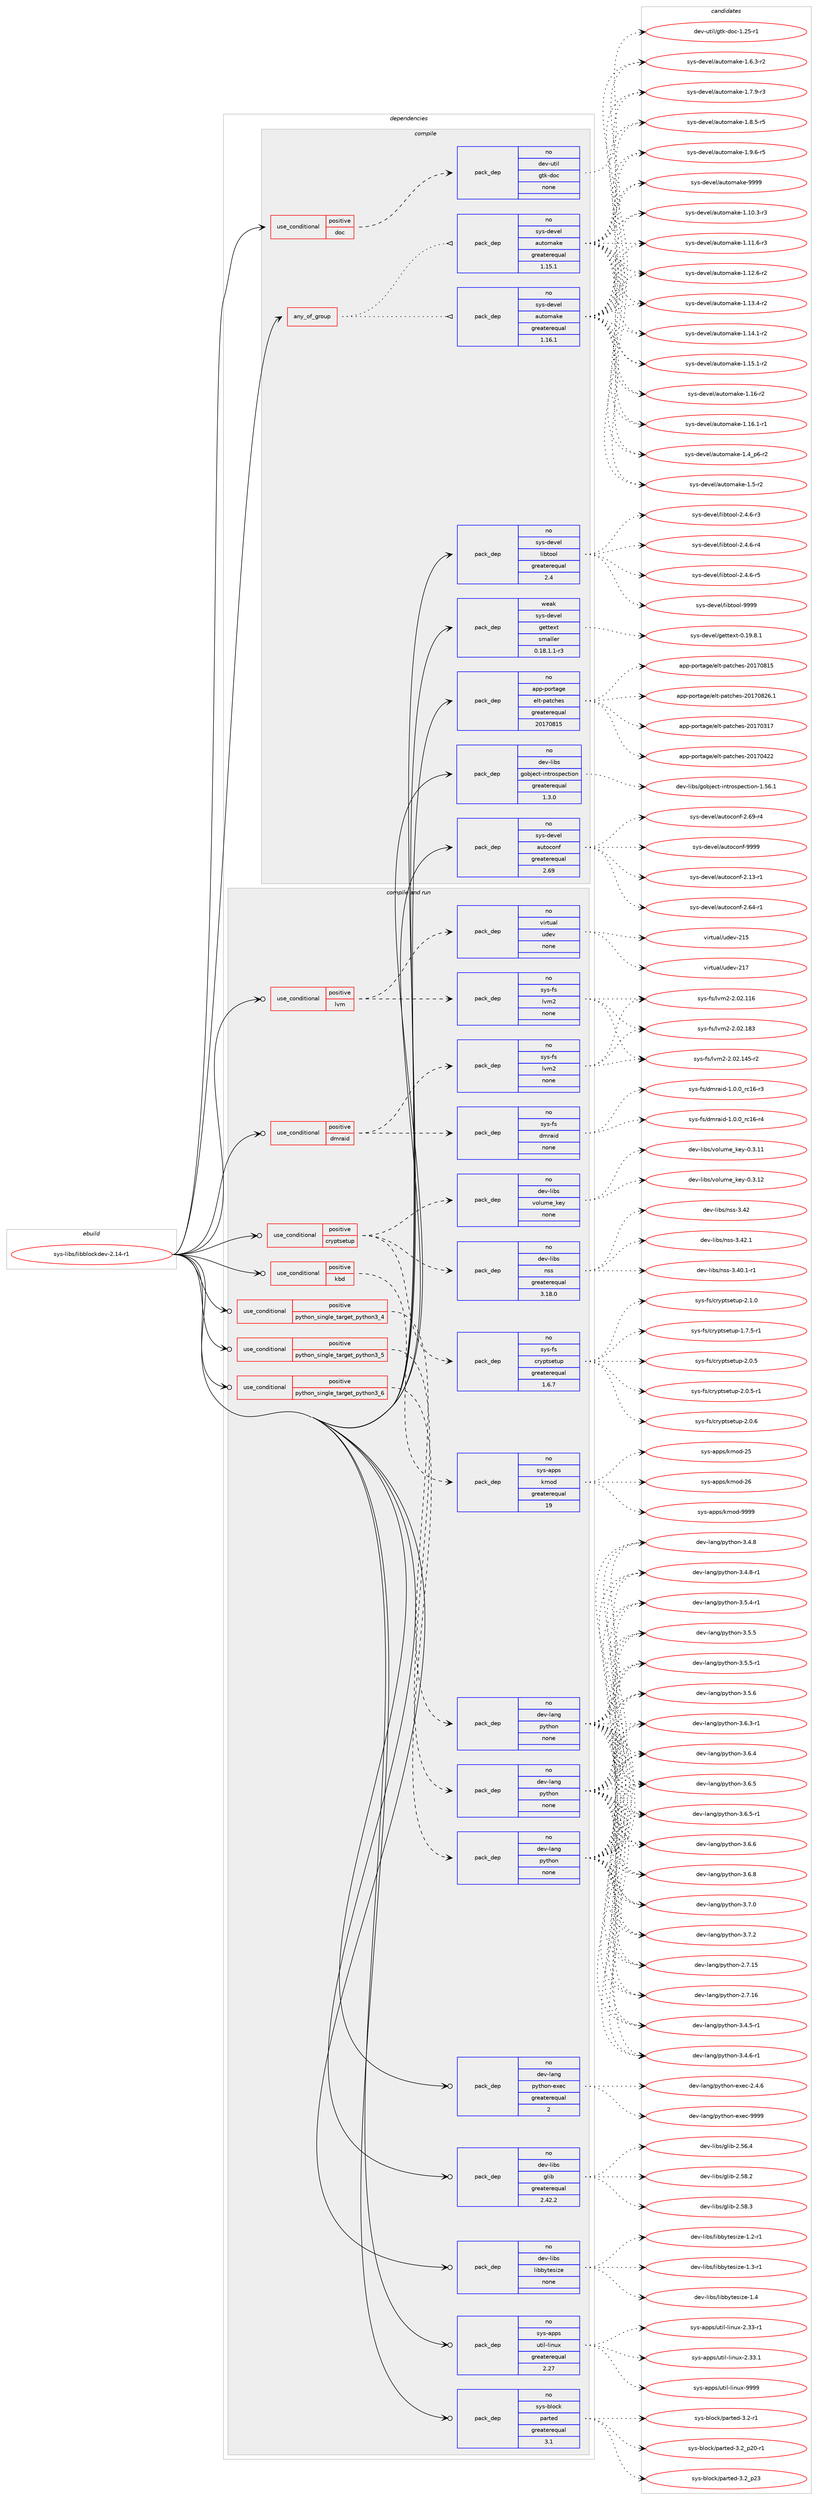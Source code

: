digraph prolog {

# *************
# Graph options
# *************

newrank=true;
concentrate=true;
compound=true;
graph [rankdir=LR,fontname=Helvetica,fontsize=10,ranksep=1.5];#, ranksep=2.5, nodesep=0.2];
edge  [arrowhead=vee];
node  [fontname=Helvetica,fontsize=10];

# **********
# The ebuild
# **********

subgraph cluster_leftcol {
color=gray;
rank=same;
label=<<i>ebuild</i>>;
id [label="sys-libs/libblockdev-2.14-r1", color=red, width=4, href="../sys-libs/libblockdev-2.14-r1.svg"];
}

# ****************
# The dependencies
# ****************

subgraph cluster_midcol {
color=gray;
label=<<i>dependencies</i>>;
subgraph cluster_compile {
fillcolor="#eeeeee";
style=filled;
label=<<i>compile</i>>;
subgraph any27678 {
dependency1737786 [label=<<TABLE BORDER="0" CELLBORDER="1" CELLSPACING="0" CELLPADDING="4"><TR><TD CELLPADDING="10">any_of_group</TD></TR></TABLE>>, shape=none, color=red];subgraph pack1247357 {
dependency1737787 [label=<<TABLE BORDER="0" CELLBORDER="1" CELLSPACING="0" CELLPADDING="4" WIDTH="220"><TR><TD ROWSPAN="6" CELLPADDING="30">pack_dep</TD></TR><TR><TD WIDTH="110">no</TD></TR><TR><TD>sys-devel</TD></TR><TR><TD>automake</TD></TR><TR><TD>greaterequal</TD></TR><TR><TD>1.16.1</TD></TR></TABLE>>, shape=none, color=blue];
}
dependency1737786:e -> dependency1737787:w [weight=20,style="dotted",arrowhead="oinv"];
subgraph pack1247358 {
dependency1737788 [label=<<TABLE BORDER="0" CELLBORDER="1" CELLSPACING="0" CELLPADDING="4" WIDTH="220"><TR><TD ROWSPAN="6" CELLPADDING="30">pack_dep</TD></TR><TR><TD WIDTH="110">no</TD></TR><TR><TD>sys-devel</TD></TR><TR><TD>automake</TD></TR><TR><TD>greaterequal</TD></TR><TR><TD>1.15.1</TD></TR></TABLE>>, shape=none, color=blue];
}
dependency1737786:e -> dependency1737788:w [weight=20,style="dotted",arrowhead="oinv"];
}
id:e -> dependency1737786:w [weight=20,style="solid",arrowhead="vee"];
subgraph cond461816 {
dependency1737789 [label=<<TABLE BORDER="0" CELLBORDER="1" CELLSPACING="0" CELLPADDING="4"><TR><TD ROWSPAN="3" CELLPADDING="10">use_conditional</TD></TR><TR><TD>positive</TD></TR><TR><TD>doc</TD></TR></TABLE>>, shape=none, color=red];
subgraph pack1247359 {
dependency1737790 [label=<<TABLE BORDER="0" CELLBORDER="1" CELLSPACING="0" CELLPADDING="4" WIDTH="220"><TR><TD ROWSPAN="6" CELLPADDING="30">pack_dep</TD></TR><TR><TD WIDTH="110">no</TD></TR><TR><TD>dev-util</TD></TR><TR><TD>gtk-doc</TD></TR><TR><TD>none</TD></TR><TR><TD></TD></TR></TABLE>>, shape=none, color=blue];
}
dependency1737789:e -> dependency1737790:w [weight=20,style="dashed",arrowhead="vee"];
}
id:e -> dependency1737789:w [weight=20,style="solid",arrowhead="vee"];
subgraph pack1247360 {
dependency1737791 [label=<<TABLE BORDER="0" CELLBORDER="1" CELLSPACING="0" CELLPADDING="4" WIDTH="220"><TR><TD ROWSPAN="6" CELLPADDING="30">pack_dep</TD></TR><TR><TD WIDTH="110">no</TD></TR><TR><TD>app-portage</TD></TR><TR><TD>elt-patches</TD></TR><TR><TD>greaterequal</TD></TR><TR><TD>20170815</TD></TR></TABLE>>, shape=none, color=blue];
}
id:e -> dependency1737791:w [weight=20,style="solid",arrowhead="vee"];
subgraph pack1247361 {
dependency1737792 [label=<<TABLE BORDER="0" CELLBORDER="1" CELLSPACING="0" CELLPADDING="4" WIDTH="220"><TR><TD ROWSPAN="6" CELLPADDING="30">pack_dep</TD></TR><TR><TD WIDTH="110">no</TD></TR><TR><TD>dev-libs</TD></TR><TR><TD>gobject-introspection</TD></TR><TR><TD>greaterequal</TD></TR><TR><TD>1.3.0</TD></TR></TABLE>>, shape=none, color=blue];
}
id:e -> dependency1737792:w [weight=20,style="solid",arrowhead="vee"];
subgraph pack1247362 {
dependency1737793 [label=<<TABLE BORDER="0" CELLBORDER="1" CELLSPACING="0" CELLPADDING="4" WIDTH="220"><TR><TD ROWSPAN="6" CELLPADDING="30">pack_dep</TD></TR><TR><TD WIDTH="110">no</TD></TR><TR><TD>sys-devel</TD></TR><TR><TD>autoconf</TD></TR><TR><TD>greaterequal</TD></TR><TR><TD>2.69</TD></TR></TABLE>>, shape=none, color=blue];
}
id:e -> dependency1737793:w [weight=20,style="solid",arrowhead="vee"];
subgraph pack1247363 {
dependency1737794 [label=<<TABLE BORDER="0" CELLBORDER="1" CELLSPACING="0" CELLPADDING="4" WIDTH="220"><TR><TD ROWSPAN="6" CELLPADDING="30">pack_dep</TD></TR><TR><TD WIDTH="110">no</TD></TR><TR><TD>sys-devel</TD></TR><TR><TD>libtool</TD></TR><TR><TD>greaterequal</TD></TR><TR><TD>2.4</TD></TR></TABLE>>, shape=none, color=blue];
}
id:e -> dependency1737794:w [weight=20,style="solid",arrowhead="vee"];
subgraph pack1247364 {
dependency1737795 [label=<<TABLE BORDER="0" CELLBORDER="1" CELLSPACING="0" CELLPADDING="4" WIDTH="220"><TR><TD ROWSPAN="6" CELLPADDING="30">pack_dep</TD></TR><TR><TD WIDTH="110">weak</TD></TR><TR><TD>sys-devel</TD></TR><TR><TD>gettext</TD></TR><TR><TD>smaller</TD></TR><TR><TD>0.18.1.1-r3</TD></TR></TABLE>>, shape=none, color=blue];
}
id:e -> dependency1737795:w [weight=20,style="solid",arrowhead="vee"];
}
subgraph cluster_compileandrun {
fillcolor="#eeeeee";
style=filled;
label=<<i>compile and run</i>>;
subgraph cond461817 {
dependency1737796 [label=<<TABLE BORDER="0" CELLBORDER="1" CELLSPACING="0" CELLPADDING="4"><TR><TD ROWSPAN="3" CELLPADDING="10">use_conditional</TD></TR><TR><TD>positive</TD></TR><TR><TD>cryptsetup</TD></TR></TABLE>>, shape=none, color=red];
subgraph pack1247365 {
dependency1737797 [label=<<TABLE BORDER="0" CELLBORDER="1" CELLSPACING="0" CELLPADDING="4" WIDTH="220"><TR><TD ROWSPAN="6" CELLPADDING="30">pack_dep</TD></TR><TR><TD WIDTH="110">no</TD></TR><TR><TD>dev-libs</TD></TR><TR><TD>nss</TD></TR><TR><TD>greaterequal</TD></TR><TR><TD>3.18.0</TD></TR></TABLE>>, shape=none, color=blue];
}
dependency1737796:e -> dependency1737797:w [weight=20,style="dashed",arrowhead="vee"];
subgraph pack1247366 {
dependency1737798 [label=<<TABLE BORDER="0" CELLBORDER="1" CELLSPACING="0" CELLPADDING="4" WIDTH="220"><TR><TD ROWSPAN="6" CELLPADDING="30">pack_dep</TD></TR><TR><TD WIDTH="110">no</TD></TR><TR><TD>dev-libs</TD></TR><TR><TD>volume_key</TD></TR><TR><TD>none</TD></TR><TR><TD></TD></TR></TABLE>>, shape=none, color=blue];
}
dependency1737796:e -> dependency1737798:w [weight=20,style="dashed",arrowhead="vee"];
subgraph pack1247367 {
dependency1737799 [label=<<TABLE BORDER="0" CELLBORDER="1" CELLSPACING="0" CELLPADDING="4" WIDTH="220"><TR><TD ROWSPAN="6" CELLPADDING="30">pack_dep</TD></TR><TR><TD WIDTH="110">no</TD></TR><TR><TD>sys-fs</TD></TR><TR><TD>cryptsetup</TD></TR><TR><TD>greaterequal</TD></TR><TR><TD>1.6.7</TD></TR></TABLE>>, shape=none, color=blue];
}
dependency1737796:e -> dependency1737799:w [weight=20,style="dashed",arrowhead="vee"];
}
id:e -> dependency1737796:w [weight=20,style="solid",arrowhead="odotvee"];
subgraph cond461818 {
dependency1737800 [label=<<TABLE BORDER="0" CELLBORDER="1" CELLSPACING="0" CELLPADDING="4"><TR><TD ROWSPAN="3" CELLPADDING="10">use_conditional</TD></TR><TR><TD>positive</TD></TR><TR><TD>dmraid</TD></TR></TABLE>>, shape=none, color=red];
subgraph pack1247368 {
dependency1737801 [label=<<TABLE BORDER="0" CELLBORDER="1" CELLSPACING="0" CELLPADDING="4" WIDTH="220"><TR><TD ROWSPAN="6" CELLPADDING="30">pack_dep</TD></TR><TR><TD WIDTH="110">no</TD></TR><TR><TD>sys-fs</TD></TR><TR><TD>dmraid</TD></TR><TR><TD>none</TD></TR><TR><TD></TD></TR></TABLE>>, shape=none, color=blue];
}
dependency1737800:e -> dependency1737801:w [weight=20,style="dashed",arrowhead="vee"];
subgraph pack1247369 {
dependency1737802 [label=<<TABLE BORDER="0" CELLBORDER="1" CELLSPACING="0" CELLPADDING="4" WIDTH="220"><TR><TD ROWSPAN="6" CELLPADDING="30">pack_dep</TD></TR><TR><TD WIDTH="110">no</TD></TR><TR><TD>sys-fs</TD></TR><TR><TD>lvm2</TD></TR><TR><TD>none</TD></TR><TR><TD></TD></TR></TABLE>>, shape=none, color=blue];
}
dependency1737800:e -> dependency1737802:w [weight=20,style="dashed",arrowhead="vee"];
}
id:e -> dependency1737800:w [weight=20,style="solid",arrowhead="odotvee"];
subgraph cond461819 {
dependency1737803 [label=<<TABLE BORDER="0" CELLBORDER="1" CELLSPACING="0" CELLPADDING="4"><TR><TD ROWSPAN="3" CELLPADDING="10">use_conditional</TD></TR><TR><TD>positive</TD></TR><TR><TD>kbd</TD></TR></TABLE>>, shape=none, color=red];
subgraph pack1247370 {
dependency1737804 [label=<<TABLE BORDER="0" CELLBORDER="1" CELLSPACING="0" CELLPADDING="4" WIDTH="220"><TR><TD ROWSPAN="6" CELLPADDING="30">pack_dep</TD></TR><TR><TD WIDTH="110">no</TD></TR><TR><TD>sys-apps</TD></TR><TR><TD>kmod</TD></TR><TR><TD>greaterequal</TD></TR><TR><TD>19</TD></TR></TABLE>>, shape=none, color=blue];
}
dependency1737803:e -> dependency1737804:w [weight=20,style="dashed",arrowhead="vee"];
}
id:e -> dependency1737803:w [weight=20,style="solid",arrowhead="odotvee"];
subgraph cond461820 {
dependency1737805 [label=<<TABLE BORDER="0" CELLBORDER="1" CELLSPACING="0" CELLPADDING="4"><TR><TD ROWSPAN="3" CELLPADDING="10">use_conditional</TD></TR><TR><TD>positive</TD></TR><TR><TD>lvm</TD></TR></TABLE>>, shape=none, color=red];
subgraph pack1247371 {
dependency1737806 [label=<<TABLE BORDER="0" CELLBORDER="1" CELLSPACING="0" CELLPADDING="4" WIDTH="220"><TR><TD ROWSPAN="6" CELLPADDING="30">pack_dep</TD></TR><TR><TD WIDTH="110">no</TD></TR><TR><TD>sys-fs</TD></TR><TR><TD>lvm2</TD></TR><TR><TD>none</TD></TR><TR><TD></TD></TR></TABLE>>, shape=none, color=blue];
}
dependency1737805:e -> dependency1737806:w [weight=20,style="dashed",arrowhead="vee"];
subgraph pack1247372 {
dependency1737807 [label=<<TABLE BORDER="0" CELLBORDER="1" CELLSPACING="0" CELLPADDING="4" WIDTH="220"><TR><TD ROWSPAN="6" CELLPADDING="30">pack_dep</TD></TR><TR><TD WIDTH="110">no</TD></TR><TR><TD>virtual</TD></TR><TR><TD>udev</TD></TR><TR><TD>none</TD></TR><TR><TD></TD></TR></TABLE>>, shape=none, color=blue];
}
dependency1737805:e -> dependency1737807:w [weight=20,style="dashed",arrowhead="vee"];
}
id:e -> dependency1737805:w [weight=20,style="solid",arrowhead="odotvee"];
subgraph cond461821 {
dependency1737808 [label=<<TABLE BORDER="0" CELLBORDER="1" CELLSPACING="0" CELLPADDING="4"><TR><TD ROWSPAN="3" CELLPADDING="10">use_conditional</TD></TR><TR><TD>positive</TD></TR><TR><TD>python_single_target_python3_4</TD></TR></TABLE>>, shape=none, color=red];
subgraph pack1247373 {
dependency1737809 [label=<<TABLE BORDER="0" CELLBORDER="1" CELLSPACING="0" CELLPADDING="4" WIDTH="220"><TR><TD ROWSPAN="6" CELLPADDING="30">pack_dep</TD></TR><TR><TD WIDTH="110">no</TD></TR><TR><TD>dev-lang</TD></TR><TR><TD>python</TD></TR><TR><TD>none</TD></TR><TR><TD></TD></TR></TABLE>>, shape=none, color=blue];
}
dependency1737808:e -> dependency1737809:w [weight=20,style="dashed",arrowhead="vee"];
}
id:e -> dependency1737808:w [weight=20,style="solid",arrowhead="odotvee"];
subgraph cond461822 {
dependency1737810 [label=<<TABLE BORDER="0" CELLBORDER="1" CELLSPACING="0" CELLPADDING="4"><TR><TD ROWSPAN="3" CELLPADDING="10">use_conditional</TD></TR><TR><TD>positive</TD></TR><TR><TD>python_single_target_python3_5</TD></TR></TABLE>>, shape=none, color=red];
subgraph pack1247374 {
dependency1737811 [label=<<TABLE BORDER="0" CELLBORDER="1" CELLSPACING="0" CELLPADDING="4" WIDTH="220"><TR><TD ROWSPAN="6" CELLPADDING="30">pack_dep</TD></TR><TR><TD WIDTH="110">no</TD></TR><TR><TD>dev-lang</TD></TR><TR><TD>python</TD></TR><TR><TD>none</TD></TR><TR><TD></TD></TR></TABLE>>, shape=none, color=blue];
}
dependency1737810:e -> dependency1737811:w [weight=20,style="dashed",arrowhead="vee"];
}
id:e -> dependency1737810:w [weight=20,style="solid",arrowhead="odotvee"];
subgraph cond461823 {
dependency1737812 [label=<<TABLE BORDER="0" CELLBORDER="1" CELLSPACING="0" CELLPADDING="4"><TR><TD ROWSPAN="3" CELLPADDING="10">use_conditional</TD></TR><TR><TD>positive</TD></TR><TR><TD>python_single_target_python3_6</TD></TR></TABLE>>, shape=none, color=red];
subgraph pack1247375 {
dependency1737813 [label=<<TABLE BORDER="0" CELLBORDER="1" CELLSPACING="0" CELLPADDING="4" WIDTH="220"><TR><TD ROWSPAN="6" CELLPADDING="30">pack_dep</TD></TR><TR><TD WIDTH="110">no</TD></TR><TR><TD>dev-lang</TD></TR><TR><TD>python</TD></TR><TR><TD>none</TD></TR><TR><TD></TD></TR></TABLE>>, shape=none, color=blue];
}
dependency1737812:e -> dependency1737813:w [weight=20,style="dashed",arrowhead="vee"];
}
id:e -> dependency1737812:w [weight=20,style="solid",arrowhead="odotvee"];
subgraph pack1247376 {
dependency1737814 [label=<<TABLE BORDER="0" CELLBORDER="1" CELLSPACING="0" CELLPADDING="4" WIDTH="220"><TR><TD ROWSPAN="6" CELLPADDING="30">pack_dep</TD></TR><TR><TD WIDTH="110">no</TD></TR><TR><TD>dev-lang</TD></TR><TR><TD>python-exec</TD></TR><TR><TD>greaterequal</TD></TR><TR><TD>2</TD></TR></TABLE>>, shape=none, color=blue];
}
id:e -> dependency1737814:w [weight=20,style="solid",arrowhead="odotvee"];
subgraph pack1247377 {
dependency1737815 [label=<<TABLE BORDER="0" CELLBORDER="1" CELLSPACING="0" CELLPADDING="4" WIDTH="220"><TR><TD ROWSPAN="6" CELLPADDING="30">pack_dep</TD></TR><TR><TD WIDTH="110">no</TD></TR><TR><TD>dev-libs</TD></TR><TR><TD>glib</TD></TR><TR><TD>greaterequal</TD></TR><TR><TD>2.42.2</TD></TR></TABLE>>, shape=none, color=blue];
}
id:e -> dependency1737815:w [weight=20,style="solid",arrowhead="odotvee"];
subgraph pack1247378 {
dependency1737816 [label=<<TABLE BORDER="0" CELLBORDER="1" CELLSPACING="0" CELLPADDING="4" WIDTH="220"><TR><TD ROWSPAN="6" CELLPADDING="30">pack_dep</TD></TR><TR><TD WIDTH="110">no</TD></TR><TR><TD>dev-libs</TD></TR><TR><TD>libbytesize</TD></TR><TR><TD>none</TD></TR><TR><TD></TD></TR></TABLE>>, shape=none, color=blue];
}
id:e -> dependency1737816:w [weight=20,style="solid",arrowhead="odotvee"];
subgraph pack1247379 {
dependency1737817 [label=<<TABLE BORDER="0" CELLBORDER="1" CELLSPACING="0" CELLPADDING="4" WIDTH="220"><TR><TD ROWSPAN="6" CELLPADDING="30">pack_dep</TD></TR><TR><TD WIDTH="110">no</TD></TR><TR><TD>sys-apps</TD></TR><TR><TD>util-linux</TD></TR><TR><TD>greaterequal</TD></TR><TR><TD>2.27</TD></TR></TABLE>>, shape=none, color=blue];
}
id:e -> dependency1737817:w [weight=20,style="solid",arrowhead="odotvee"];
subgraph pack1247380 {
dependency1737818 [label=<<TABLE BORDER="0" CELLBORDER="1" CELLSPACING="0" CELLPADDING="4" WIDTH="220"><TR><TD ROWSPAN="6" CELLPADDING="30">pack_dep</TD></TR><TR><TD WIDTH="110">no</TD></TR><TR><TD>sys-block</TD></TR><TR><TD>parted</TD></TR><TR><TD>greaterequal</TD></TR><TR><TD>3.1</TD></TR></TABLE>>, shape=none, color=blue];
}
id:e -> dependency1737818:w [weight=20,style="solid",arrowhead="odotvee"];
}
subgraph cluster_run {
fillcolor="#eeeeee";
style=filled;
label=<<i>run</i>>;
}
}

# **************
# The candidates
# **************

subgraph cluster_choices {
rank=same;
color=gray;
label=<<i>candidates</i>>;

subgraph choice1247357 {
color=black;
nodesep=1;
choice11512111545100101118101108479711711611110997107101454946494846514511451 [label="sys-devel/automake-1.10.3-r3", color=red, width=4,href="../sys-devel/automake-1.10.3-r3.svg"];
choice11512111545100101118101108479711711611110997107101454946494946544511451 [label="sys-devel/automake-1.11.6-r3", color=red, width=4,href="../sys-devel/automake-1.11.6-r3.svg"];
choice11512111545100101118101108479711711611110997107101454946495046544511450 [label="sys-devel/automake-1.12.6-r2", color=red, width=4,href="../sys-devel/automake-1.12.6-r2.svg"];
choice11512111545100101118101108479711711611110997107101454946495146524511450 [label="sys-devel/automake-1.13.4-r2", color=red, width=4,href="../sys-devel/automake-1.13.4-r2.svg"];
choice11512111545100101118101108479711711611110997107101454946495246494511450 [label="sys-devel/automake-1.14.1-r2", color=red, width=4,href="../sys-devel/automake-1.14.1-r2.svg"];
choice11512111545100101118101108479711711611110997107101454946495346494511450 [label="sys-devel/automake-1.15.1-r2", color=red, width=4,href="../sys-devel/automake-1.15.1-r2.svg"];
choice1151211154510010111810110847971171161111099710710145494649544511450 [label="sys-devel/automake-1.16-r2", color=red, width=4,href="../sys-devel/automake-1.16-r2.svg"];
choice11512111545100101118101108479711711611110997107101454946495446494511449 [label="sys-devel/automake-1.16.1-r1", color=red, width=4,href="../sys-devel/automake-1.16.1-r1.svg"];
choice115121115451001011181011084797117116111109971071014549465295112544511450 [label="sys-devel/automake-1.4_p6-r2", color=red, width=4,href="../sys-devel/automake-1.4_p6-r2.svg"];
choice11512111545100101118101108479711711611110997107101454946534511450 [label="sys-devel/automake-1.5-r2", color=red, width=4,href="../sys-devel/automake-1.5-r2.svg"];
choice115121115451001011181011084797117116111109971071014549465446514511450 [label="sys-devel/automake-1.6.3-r2", color=red, width=4,href="../sys-devel/automake-1.6.3-r2.svg"];
choice115121115451001011181011084797117116111109971071014549465546574511451 [label="sys-devel/automake-1.7.9-r3", color=red, width=4,href="../sys-devel/automake-1.7.9-r3.svg"];
choice115121115451001011181011084797117116111109971071014549465646534511453 [label="sys-devel/automake-1.8.5-r5", color=red, width=4,href="../sys-devel/automake-1.8.5-r5.svg"];
choice115121115451001011181011084797117116111109971071014549465746544511453 [label="sys-devel/automake-1.9.6-r5", color=red, width=4,href="../sys-devel/automake-1.9.6-r5.svg"];
choice115121115451001011181011084797117116111109971071014557575757 [label="sys-devel/automake-9999", color=red, width=4,href="../sys-devel/automake-9999.svg"];
dependency1737787:e -> choice11512111545100101118101108479711711611110997107101454946494846514511451:w [style=dotted,weight="100"];
dependency1737787:e -> choice11512111545100101118101108479711711611110997107101454946494946544511451:w [style=dotted,weight="100"];
dependency1737787:e -> choice11512111545100101118101108479711711611110997107101454946495046544511450:w [style=dotted,weight="100"];
dependency1737787:e -> choice11512111545100101118101108479711711611110997107101454946495146524511450:w [style=dotted,weight="100"];
dependency1737787:e -> choice11512111545100101118101108479711711611110997107101454946495246494511450:w [style=dotted,weight="100"];
dependency1737787:e -> choice11512111545100101118101108479711711611110997107101454946495346494511450:w [style=dotted,weight="100"];
dependency1737787:e -> choice1151211154510010111810110847971171161111099710710145494649544511450:w [style=dotted,weight="100"];
dependency1737787:e -> choice11512111545100101118101108479711711611110997107101454946495446494511449:w [style=dotted,weight="100"];
dependency1737787:e -> choice115121115451001011181011084797117116111109971071014549465295112544511450:w [style=dotted,weight="100"];
dependency1737787:e -> choice11512111545100101118101108479711711611110997107101454946534511450:w [style=dotted,weight="100"];
dependency1737787:e -> choice115121115451001011181011084797117116111109971071014549465446514511450:w [style=dotted,weight="100"];
dependency1737787:e -> choice115121115451001011181011084797117116111109971071014549465546574511451:w [style=dotted,weight="100"];
dependency1737787:e -> choice115121115451001011181011084797117116111109971071014549465646534511453:w [style=dotted,weight="100"];
dependency1737787:e -> choice115121115451001011181011084797117116111109971071014549465746544511453:w [style=dotted,weight="100"];
dependency1737787:e -> choice115121115451001011181011084797117116111109971071014557575757:w [style=dotted,weight="100"];
}
subgraph choice1247358 {
color=black;
nodesep=1;
choice11512111545100101118101108479711711611110997107101454946494846514511451 [label="sys-devel/automake-1.10.3-r3", color=red, width=4,href="../sys-devel/automake-1.10.3-r3.svg"];
choice11512111545100101118101108479711711611110997107101454946494946544511451 [label="sys-devel/automake-1.11.6-r3", color=red, width=4,href="../sys-devel/automake-1.11.6-r3.svg"];
choice11512111545100101118101108479711711611110997107101454946495046544511450 [label="sys-devel/automake-1.12.6-r2", color=red, width=4,href="../sys-devel/automake-1.12.6-r2.svg"];
choice11512111545100101118101108479711711611110997107101454946495146524511450 [label="sys-devel/automake-1.13.4-r2", color=red, width=4,href="../sys-devel/automake-1.13.4-r2.svg"];
choice11512111545100101118101108479711711611110997107101454946495246494511450 [label="sys-devel/automake-1.14.1-r2", color=red, width=4,href="../sys-devel/automake-1.14.1-r2.svg"];
choice11512111545100101118101108479711711611110997107101454946495346494511450 [label="sys-devel/automake-1.15.1-r2", color=red, width=4,href="../sys-devel/automake-1.15.1-r2.svg"];
choice1151211154510010111810110847971171161111099710710145494649544511450 [label="sys-devel/automake-1.16-r2", color=red, width=4,href="../sys-devel/automake-1.16-r2.svg"];
choice11512111545100101118101108479711711611110997107101454946495446494511449 [label="sys-devel/automake-1.16.1-r1", color=red, width=4,href="../sys-devel/automake-1.16.1-r1.svg"];
choice115121115451001011181011084797117116111109971071014549465295112544511450 [label="sys-devel/automake-1.4_p6-r2", color=red, width=4,href="../sys-devel/automake-1.4_p6-r2.svg"];
choice11512111545100101118101108479711711611110997107101454946534511450 [label="sys-devel/automake-1.5-r2", color=red, width=4,href="../sys-devel/automake-1.5-r2.svg"];
choice115121115451001011181011084797117116111109971071014549465446514511450 [label="sys-devel/automake-1.6.3-r2", color=red, width=4,href="../sys-devel/automake-1.6.3-r2.svg"];
choice115121115451001011181011084797117116111109971071014549465546574511451 [label="sys-devel/automake-1.7.9-r3", color=red, width=4,href="../sys-devel/automake-1.7.9-r3.svg"];
choice115121115451001011181011084797117116111109971071014549465646534511453 [label="sys-devel/automake-1.8.5-r5", color=red, width=4,href="../sys-devel/automake-1.8.5-r5.svg"];
choice115121115451001011181011084797117116111109971071014549465746544511453 [label="sys-devel/automake-1.9.6-r5", color=red, width=4,href="../sys-devel/automake-1.9.6-r5.svg"];
choice115121115451001011181011084797117116111109971071014557575757 [label="sys-devel/automake-9999", color=red, width=4,href="../sys-devel/automake-9999.svg"];
dependency1737788:e -> choice11512111545100101118101108479711711611110997107101454946494846514511451:w [style=dotted,weight="100"];
dependency1737788:e -> choice11512111545100101118101108479711711611110997107101454946494946544511451:w [style=dotted,weight="100"];
dependency1737788:e -> choice11512111545100101118101108479711711611110997107101454946495046544511450:w [style=dotted,weight="100"];
dependency1737788:e -> choice11512111545100101118101108479711711611110997107101454946495146524511450:w [style=dotted,weight="100"];
dependency1737788:e -> choice11512111545100101118101108479711711611110997107101454946495246494511450:w [style=dotted,weight="100"];
dependency1737788:e -> choice11512111545100101118101108479711711611110997107101454946495346494511450:w [style=dotted,weight="100"];
dependency1737788:e -> choice1151211154510010111810110847971171161111099710710145494649544511450:w [style=dotted,weight="100"];
dependency1737788:e -> choice11512111545100101118101108479711711611110997107101454946495446494511449:w [style=dotted,weight="100"];
dependency1737788:e -> choice115121115451001011181011084797117116111109971071014549465295112544511450:w [style=dotted,weight="100"];
dependency1737788:e -> choice11512111545100101118101108479711711611110997107101454946534511450:w [style=dotted,weight="100"];
dependency1737788:e -> choice115121115451001011181011084797117116111109971071014549465446514511450:w [style=dotted,weight="100"];
dependency1737788:e -> choice115121115451001011181011084797117116111109971071014549465546574511451:w [style=dotted,weight="100"];
dependency1737788:e -> choice115121115451001011181011084797117116111109971071014549465646534511453:w [style=dotted,weight="100"];
dependency1737788:e -> choice115121115451001011181011084797117116111109971071014549465746544511453:w [style=dotted,weight="100"];
dependency1737788:e -> choice115121115451001011181011084797117116111109971071014557575757:w [style=dotted,weight="100"];
}
subgraph choice1247359 {
color=black;
nodesep=1;
choice1001011184511711610510847103116107451001119945494650534511449 [label="dev-util/gtk-doc-1.25-r1", color=red, width=4,href="../dev-util/gtk-doc-1.25-r1.svg"];
dependency1737790:e -> choice1001011184511711610510847103116107451001119945494650534511449:w [style=dotted,weight="100"];
}
subgraph choice1247360 {
color=black;
nodesep=1;
choice97112112451121111141169710310147101108116451129711699104101115455048495548514955 [label="app-portage/elt-patches-20170317", color=red, width=4,href="../app-portage/elt-patches-20170317.svg"];
choice97112112451121111141169710310147101108116451129711699104101115455048495548525050 [label="app-portage/elt-patches-20170422", color=red, width=4,href="../app-portage/elt-patches-20170422.svg"];
choice97112112451121111141169710310147101108116451129711699104101115455048495548564953 [label="app-portage/elt-patches-20170815", color=red, width=4,href="../app-portage/elt-patches-20170815.svg"];
choice971121124511211111411697103101471011081164511297116991041011154550484955485650544649 [label="app-portage/elt-patches-20170826.1", color=red, width=4,href="../app-portage/elt-patches-20170826.1.svg"];
dependency1737791:e -> choice97112112451121111141169710310147101108116451129711699104101115455048495548514955:w [style=dotted,weight="100"];
dependency1737791:e -> choice97112112451121111141169710310147101108116451129711699104101115455048495548525050:w [style=dotted,weight="100"];
dependency1737791:e -> choice97112112451121111141169710310147101108116451129711699104101115455048495548564953:w [style=dotted,weight="100"];
dependency1737791:e -> choice971121124511211111411697103101471011081164511297116991041011154550484955485650544649:w [style=dotted,weight="100"];
}
subgraph choice1247361 {
color=black;
nodesep=1;
choice1001011184510810598115471031119810610199116451051101161141111151121019911610511111045494653544649 [label="dev-libs/gobject-introspection-1.56.1", color=red, width=4,href="../dev-libs/gobject-introspection-1.56.1.svg"];
dependency1737792:e -> choice1001011184510810598115471031119810610199116451051101161141111151121019911610511111045494653544649:w [style=dotted,weight="100"];
}
subgraph choice1247362 {
color=black;
nodesep=1;
choice1151211154510010111810110847971171161119911111010245504649514511449 [label="sys-devel/autoconf-2.13-r1", color=red, width=4,href="../sys-devel/autoconf-2.13-r1.svg"];
choice1151211154510010111810110847971171161119911111010245504654524511449 [label="sys-devel/autoconf-2.64-r1", color=red, width=4,href="../sys-devel/autoconf-2.64-r1.svg"];
choice1151211154510010111810110847971171161119911111010245504654574511452 [label="sys-devel/autoconf-2.69-r4", color=red, width=4,href="../sys-devel/autoconf-2.69-r4.svg"];
choice115121115451001011181011084797117116111991111101024557575757 [label="sys-devel/autoconf-9999", color=red, width=4,href="../sys-devel/autoconf-9999.svg"];
dependency1737793:e -> choice1151211154510010111810110847971171161119911111010245504649514511449:w [style=dotted,weight="100"];
dependency1737793:e -> choice1151211154510010111810110847971171161119911111010245504654524511449:w [style=dotted,weight="100"];
dependency1737793:e -> choice1151211154510010111810110847971171161119911111010245504654574511452:w [style=dotted,weight="100"];
dependency1737793:e -> choice115121115451001011181011084797117116111991111101024557575757:w [style=dotted,weight="100"];
}
subgraph choice1247363 {
color=black;
nodesep=1;
choice1151211154510010111810110847108105981161111111084550465246544511451 [label="sys-devel/libtool-2.4.6-r3", color=red, width=4,href="../sys-devel/libtool-2.4.6-r3.svg"];
choice1151211154510010111810110847108105981161111111084550465246544511452 [label="sys-devel/libtool-2.4.6-r4", color=red, width=4,href="../sys-devel/libtool-2.4.6-r4.svg"];
choice1151211154510010111810110847108105981161111111084550465246544511453 [label="sys-devel/libtool-2.4.6-r5", color=red, width=4,href="../sys-devel/libtool-2.4.6-r5.svg"];
choice1151211154510010111810110847108105981161111111084557575757 [label="sys-devel/libtool-9999", color=red, width=4,href="../sys-devel/libtool-9999.svg"];
dependency1737794:e -> choice1151211154510010111810110847108105981161111111084550465246544511451:w [style=dotted,weight="100"];
dependency1737794:e -> choice1151211154510010111810110847108105981161111111084550465246544511452:w [style=dotted,weight="100"];
dependency1737794:e -> choice1151211154510010111810110847108105981161111111084550465246544511453:w [style=dotted,weight="100"];
dependency1737794:e -> choice1151211154510010111810110847108105981161111111084557575757:w [style=dotted,weight="100"];
}
subgraph choice1247364 {
color=black;
nodesep=1;
choice1151211154510010111810110847103101116116101120116454846495746564649 [label="sys-devel/gettext-0.19.8.1", color=red, width=4,href="../sys-devel/gettext-0.19.8.1.svg"];
dependency1737795:e -> choice1151211154510010111810110847103101116116101120116454846495746564649:w [style=dotted,weight="100"];
}
subgraph choice1247365 {
color=black;
nodesep=1;
choice100101118451081059811547110115115455146524846494511449 [label="dev-libs/nss-3.40.1-r1", color=red, width=4,href="../dev-libs/nss-3.40.1-r1.svg"];
choice1001011184510810598115471101151154551465250 [label="dev-libs/nss-3.42", color=red, width=4,href="../dev-libs/nss-3.42.svg"];
choice10010111845108105981154711011511545514652504649 [label="dev-libs/nss-3.42.1", color=red, width=4,href="../dev-libs/nss-3.42.1.svg"];
dependency1737797:e -> choice100101118451081059811547110115115455146524846494511449:w [style=dotted,weight="100"];
dependency1737797:e -> choice1001011184510810598115471101151154551465250:w [style=dotted,weight="100"];
dependency1737797:e -> choice10010111845108105981154711011511545514652504649:w [style=dotted,weight="100"];
}
subgraph choice1247366 {
color=black;
nodesep=1;
choice1001011184510810598115471181111081171091019510710112145484651464949 [label="dev-libs/volume_key-0.3.11", color=red, width=4,href="../dev-libs/volume_key-0.3.11.svg"];
choice1001011184510810598115471181111081171091019510710112145484651464950 [label="dev-libs/volume_key-0.3.12", color=red, width=4,href="../dev-libs/volume_key-0.3.12.svg"];
dependency1737798:e -> choice1001011184510810598115471181111081171091019510710112145484651464949:w [style=dotted,weight="100"];
dependency1737798:e -> choice1001011184510810598115471181111081171091019510710112145484651464950:w [style=dotted,weight="100"];
}
subgraph choice1247367 {
color=black;
nodesep=1;
choice1151211154510211547991141211121161151011161171124549465546534511449 [label="sys-fs/cryptsetup-1.7.5-r1", color=red, width=4,href="../sys-fs/cryptsetup-1.7.5-r1.svg"];
choice115121115451021154799114121112116115101116117112455046484653 [label="sys-fs/cryptsetup-2.0.5", color=red, width=4,href="../sys-fs/cryptsetup-2.0.5.svg"];
choice1151211154510211547991141211121161151011161171124550464846534511449 [label="sys-fs/cryptsetup-2.0.5-r1", color=red, width=4,href="../sys-fs/cryptsetup-2.0.5-r1.svg"];
choice115121115451021154799114121112116115101116117112455046484654 [label="sys-fs/cryptsetup-2.0.6", color=red, width=4,href="../sys-fs/cryptsetup-2.0.6.svg"];
choice115121115451021154799114121112116115101116117112455046494648 [label="sys-fs/cryptsetup-2.1.0", color=red, width=4,href="../sys-fs/cryptsetup-2.1.0.svg"];
dependency1737799:e -> choice1151211154510211547991141211121161151011161171124549465546534511449:w [style=dotted,weight="100"];
dependency1737799:e -> choice115121115451021154799114121112116115101116117112455046484653:w [style=dotted,weight="100"];
dependency1737799:e -> choice1151211154510211547991141211121161151011161171124550464846534511449:w [style=dotted,weight="100"];
dependency1737799:e -> choice115121115451021154799114121112116115101116117112455046484654:w [style=dotted,weight="100"];
dependency1737799:e -> choice115121115451021154799114121112116115101116117112455046494648:w [style=dotted,weight="100"];
}
subgraph choice1247368 {
color=black;
nodesep=1;
choice115121115451021154710010911497105100454946484648951149949544511451 [label="sys-fs/dmraid-1.0.0_rc16-r3", color=red, width=4,href="../sys-fs/dmraid-1.0.0_rc16-r3.svg"];
choice115121115451021154710010911497105100454946484648951149949544511452 [label="sys-fs/dmraid-1.0.0_rc16-r4", color=red, width=4,href="../sys-fs/dmraid-1.0.0_rc16-r4.svg"];
dependency1737801:e -> choice115121115451021154710010911497105100454946484648951149949544511451:w [style=dotted,weight="100"];
dependency1737801:e -> choice115121115451021154710010911497105100454946484648951149949544511452:w [style=dotted,weight="100"];
}
subgraph choice1247369 {
color=black;
nodesep=1;
choice115121115451021154710811810950455046485046494954 [label="sys-fs/lvm2-2.02.116", color=red, width=4,href="../sys-fs/lvm2-2.02.116.svg"];
choice1151211154510211547108118109504550464850464952534511450 [label="sys-fs/lvm2-2.02.145-r2", color=red, width=4,href="../sys-fs/lvm2-2.02.145-r2.svg"];
choice115121115451021154710811810950455046485046495651 [label="sys-fs/lvm2-2.02.183", color=red, width=4,href="../sys-fs/lvm2-2.02.183.svg"];
dependency1737802:e -> choice115121115451021154710811810950455046485046494954:w [style=dotted,weight="100"];
dependency1737802:e -> choice1151211154510211547108118109504550464850464952534511450:w [style=dotted,weight="100"];
dependency1737802:e -> choice115121115451021154710811810950455046485046495651:w [style=dotted,weight="100"];
}
subgraph choice1247370 {
color=black;
nodesep=1;
choice115121115459711211211547107109111100455053 [label="sys-apps/kmod-25", color=red, width=4,href="../sys-apps/kmod-25.svg"];
choice115121115459711211211547107109111100455054 [label="sys-apps/kmod-26", color=red, width=4,href="../sys-apps/kmod-26.svg"];
choice1151211154597112112115471071091111004557575757 [label="sys-apps/kmod-9999", color=red, width=4,href="../sys-apps/kmod-9999.svg"];
dependency1737804:e -> choice115121115459711211211547107109111100455053:w [style=dotted,weight="100"];
dependency1737804:e -> choice115121115459711211211547107109111100455054:w [style=dotted,weight="100"];
dependency1737804:e -> choice1151211154597112112115471071091111004557575757:w [style=dotted,weight="100"];
}
subgraph choice1247371 {
color=black;
nodesep=1;
choice115121115451021154710811810950455046485046494954 [label="sys-fs/lvm2-2.02.116", color=red, width=4,href="../sys-fs/lvm2-2.02.116.svg"];
choice1151211154510211547108118109504550464850464952534511450 [label="sys-fs/lvm2-2.02.145-r2", color=red, width=4,href="../sys-fs/lvm2-2.02.145-r2.svg"];
choice115121115451021154710811810950455046485046495651 [label="sys-fs/lvm2-2.02.183", color=red, width=4,href="../sys-fs/lvm2-2.02.183.svg"];
dependency1737806:e -> choice115121115451021154710811810950455046485046494954:w [style=dotted,weight="100"];
dependency1737806:e -> choice1151211154510211547108118109504550464850464952534511450:w [style=dotted,weight="100"];
dependency1737806:e -> choice115121115451021154710811810950455046485046495651:w [style=dotted,weight="100"];
}
subgraph choice1247372 {
color=black;
nodesep=1;
choice118105114116117971084711710010111845504953 [label="virtual/udev-215", color=red, width=4,href="../virtual/udev-215.svg"];
choice118105114116117971084711710010111845504955 [label="virtual/udev-217", color=red, width=4,href="../virtual/udev-217.svg"];
dependency1737807:e -> choice118105114116117971084711710010111845504953:w [style=dotted,weight="100"];
dependency1737807:e -> choice118105114116117971084711710010111845504955:w [style=dotted,weight="100"];
}
subgraph choice1247373 {
color=black;
nodesep=1;
choice10010111845108971101034711212111610411111045504655464953 [label="dev-lang/python-2.7.15", color=red, width=4,href="../dev-lang/python-2.7.15.svg"];
choice10010111845108971101034711212111610411111045504655464954 [label="dev-lang/python-2.7.16", color=red, width=4,href="../dev-lang/python-2.7.16.svg"];
choice1001011184510897110103471121211161041111104551465246534511449 [label="dev-lang/python-3.4.5-r1", color=red, width=4,href="../dev-lang/python-3.4.5-r1.svg"];
choice1001011184510897110103471121211161041111104551465246544511449 [label="dev-lang/python-3.4.6-r1", color=red, width=4,href="../dev-lang/python-3.4.6-r1.svg"];
choice100101118451089711010347112121116104111110455146524656 [label="dev-lang/python-3.4.8", color=red, width=4,href="../dev-lang/python-3.4.8.svg"];
choice1001011184510897110103471121211161041111104551465246564511449 [label="dev-lang/python-3.4.8-r1", color=red, width=4,href="../dev-lang/python-3.4.8-r1.svg"];
choice1001011184510897110103471121211161041111104551465346524511449 [label="dev-lang/python-3.5.4-r1", color=red, width=4,href="../dev-lang/python-3.5.4-r1.svg"];
choice100101118451089711010347112121116104111110455146534653 [label="dev-lang/python-3.5.5", color=red, width=4,href="../dev-lang/python-3.5.5.svg"];
choice1001011184510897110103471121211161041111104551465346534511449 [label="dev-lang/python-3.5.5-r1", color=red, width=4,href="../dev-lang/python-3.5.5-r1.svg"];
choice100101118451089711010347112121116104111110455146534654 [label="dev-lang/python-3.5.6", color=red, width=4,href="../dev-lang/python-3.5.6.svg"];
choice1001011184510897110103471121211161041111104551465446514511449 [label="dev-lang/python-3.6.3-r1", color=red, width=4,href="../dev-lang/python-3.6.3-r1.svg"];
choice100101118451089711010347112121116104111110455146544652 [label="dev-lang/python-3.6.4", color=red, width=4,href="../dev-lang/python-3.6.4.svg"];
choice100101118451089711010347112121116104111110455146544653 [label="dev-lang/python-3.6.5", color=red, width=4,href="../dev-lang/python-3.6.5.svg"];
choice1001011184510897110103471121211161041111104551465446534511449 [label="dev-lang/python-3.6.5-r1", color=red, width=4,href="../dev-lang/python-3.6.5-r1.svg"];
choice100101118451089711010347112121116104111110455146544654 [label="dev-lang/python-3.6.6", color=red, width=4,href="../dev-lang/python-3.6.6.svg"];
choice100101118451089711010347112121116104111110455146544656 [label="dev-lang/python-3.6.8", color=red, width=4,href="../dev-lang/python-3.6.8.svg"];
choice100101118451089711010347112121116104111110455146554648 [label="dev-lang/python-3.7.0", color=red, width=4,href="../dev-lang/python-3.7.0.svg"];
choice100101118451089711010347112121116104111110455146554650 [label="dev-lang/python-3.7.2", color=red, width=4,href="../dev-lang/python-3.7.2.svg"];
dependency1737809:e -> choice10010111845108971101034711212111610411111045504655464953:w [style=dotted,weight="100"];
dependency1737809:e -> choice10010111845108971101034711212111610411111045504655464954:w [style=dotted,weight="100"];
dependency1737809:e -> choice1001011184510897110103471121211161041111104551465246534511449:w [style=dotted,weight="100"];
dependency1737809:e -> choice1001011184510897110103471121211161041111104551465246544511449:w [style=dotted,weight="100"];
dependency1737809:e -> choice100101118451089711010347112121116104111110455146524656:w [style=dotted,weight="100"];
dependency1737809:e -> choice1001011184510897110103471121211161041111104551465246564511449:w [style=dotted,weight="100"];
dependency1737809:e -> choice1001011184510897110103471121211161041111104551465346524511449:w [style=dotted,weight="100"];
dependency1737809:e -> choice100101118451089711010347112121116104111110455146534653:w [style=dotted,weight="100"];
dependency1737809:e -> choice1001011184510897110103471121211161041111104551465346534511449:w [style=dotted,weight="100"];
dependency1737809:e -> choice100101118451089711010347112121116104111110455146534654:w [style=dotted,weight="100"];
dependency1737809:e -> choice1001011184510897110103471121211161041111104551465446514511449:w [style=dotted,weight="100"];
dependency1737809:e -> choice100101118451089711010347112121116104111110455146544652:w [style=dotted,weight="100"];
dependency1737809:e -> choice100101118451089711010347112121116104111110455146544653:w [style=dotted,weight="100"];
dependency1737809:e -> choice1001011184510897110103471121211161041111104551465446534511449:w [style=dotted,weight="100"];
dependency1737809:e -> choice100101118451089711010347112121116104111110455146544654:w [style=dotted,weight="100"];
dependency1737809:e -> choice100101118451089711010347112121116104111110455146544656:w [style=dotted,weight="100"];
dependency1737809:e -> choice100101118451089711010347112121116104111110455146554648:w [style=dotted,weight="100"];
dependency1737809:e -> choice100101118451089711010347112121116104111110455146554650:w [style=dotted,weight="100"];
}
subgraph choice1247374 {
color=black;
nodesep=1;
choice10010111845108971101034711212111610411111045504655464953 [label="dev-lang/python-2.7.15", color=red, width=4,href="../dev-lang/python-2.7.15.svg"];
choice10010111845108971101034711212111610411111045504655464954 [label="dev-lang/python-2.7.16", color=red, width=4,href="../dev-lang/python-2.7.16.svg"];
choice1001011184510897110103471121211161041111104551465246534511449 [label="dev-lang/python-3.4.5-r1", color=red, width=4,href="../dev-lang/python-3.4.5-r1.svg"];
choice1001011184510897110103471121211161041111104551465246544511449 [label="dev-lang/python-3.4.6-r1", color=red, width=4,href="../dev-lang/python-3.4.6-r1.svg"];
choice100101118451089711010347112121116104111110455146524656 [label="dev-lang/python-3.4.8", color=red, width=4,href="../dev-lang/python-3.4.8.svg"];
choice1001011184510897110103471121211161041111104551465246564511449 [label="dev-lang/python-3.4.8-r1", color=red, width=4,href="../dev-lang/python-3.4.8-r1.svg"];
choice1001011184510897110103471121211161041111104551465346524511449 [label="dev-lang/python-3.5.4-r1", color=red, width=4,href="../dev-lang/python-3.5.4-r1.svg"];
choice100101118451089711010347112121116104111110455146534653 [label="dev-lang/python-3.5.5", color=red, width=4,href="../dev-lang/python-3.5.5.svg"];
choice1001011184510897110103471121211161041111104551465346534511449 [label="dev-lang/python-3.5.5-r1", color=red, width=4,href="../dev-lang/python-3.5.5-r1.svg"];
choice100101118451089711010347112121116104111110455146534654 [label="dev-lang/python-3.5.6", color=red, width=4,href="../dev-lang/python-3.5.6.svg"];
choice1001011184510897110103471121211161041111104551465446514511449 [label="dev-lang/python-3.6.3-r1", color=red, width=4,href="../dev-lang/python-3.6.3-r1.svg"];
choice100101118451089711010347112121116104111110455146544652 [label="dev-lang/python-3.6.4", color=red, width=4,href="../dev-lang/python-3.6.4.svg"];
choice100101118451089711010347112121116104111110455146544653 [label="dev-lang/python-3.6.5", color=red, width=4,href="../dev-lang/python-3.6.5.svg"];
choice1001011184510897110103471121211161041111104551465446534511449 [label="dev-lang/python-3.6.5-r1", color=red, width=4,href="../dev-lang/python-3.6.5-r1.svg"];
choice100101118451089711010347112121116104111110455146544654 [label="dev-lang/python-3.6.6", color=red, width=4,href="../dev-lang/python-3.6.6.svg"];
choice100101118451089711010347112121116104111110455146544656 [label="dev-lang/python-3.6.8", color=red, width=4,href="../dev-lang/python-3.6.8.svg"];
choice100101118451089711010347112121116104111110455146554648 [label="dev-lang/python-3.7.0", color=red, width=4,href="../dev-lang/python-3.7.0.svg"];
choice100101118451089711010347112121116104111110455146554650 [label="dev-lang/python-3.7.2", color=red, width=4,href="../dev-lang/python-3.7.2.svg"];
dependency1737811:e -> choice10010111845108971101034711212111610411111045504655464953:w [style=dotted,weight="100"];
dependency1737811:e -> choice10010111845108971101034711212111610411111045504655464954:w [style=dotted,weight="100"];
dependency1737811:e -> choice1001011184510897110103471121211161041111104551465246534511449:w [style=dotted,weight="100"];
dependency1737811:e -> choice1001011184510897110103471121211161041111104551465246544511449:w [style=dotted,weight="100"];
dependency1737811:e -> choice100101118451089711010347112121116104111110455146524656:w [style=dotted,weight="100"];
dependency1737811:e -> choice1001011184510897110103471121211161041111104551465246564511449:w [style=dotted,weight="100"];
dependency1737811:e -> choice1001011184510897110103471121211161041111104551465346524511449:w [style=dotted,weight="100"];
dependency1737811:e -> choice100101118451089711010347112121116104111110455146534653:w [style=dotted,weight="100"];
dependency1737811:e -> choice1001011184510897110103471121211161041111104551465346534511449:w [style=dotted,weight="100"];
dependency1737811:e -> choice100101118451089711010347112121116104111110455146534654:w [style=dotted,weight="100"];
dependency1737811:e -> choice1001011184510897110103471121211161041111104551465446514511449:w [style=dotted,weight="100"];
dependency1737811:e -> choice100101118451089711010347112121116104111110455146544652:w [style=dotted,weight="100"];
dependency1737811:e -> choice100101118451089711010347112121116104111110455146544653:w [style=dotted,weight="100"];
dependency1737811:e -> choice1001011184510897110103471121211161041111104551465446534511449:w [style=dotted,weight="100"];
dependency1737811:e -> choice100101118451089711010347112121116104111110455146544654:w [style=dotted,weight="100"];
dependency1737811:e -> choice100101118451089711010347112121116104111110455146544656:w [style=dotted,weight="100"];
dependency1737811:e -> choice100101118451089711010347112121116104111110455146554648:w [style=dotted,weight="100"];
dependency1737811:e -> choice100101118451089711010347112121116104111110455146554650:w [style=dotted,weight="100"];
}
subgraph choice1247375 {
color=black;
nodesep=1;
choice10010111845108971101034711212111610411111045504655464953 [label="dev-lang/python-2.7.15", color=red, width=4,href="../dev-lang/python-2.7.15.svg"];
choice10010111845108971101034711212111610411111045504655464954 [label="dev-lang/python-2.7.16", color=red, width=4,href="../dev-lang/python-2.7.16.svg"];
choice1001011184510897110103471121211161041111104551465246534511449 [label="dev-lang/python-3.4.5-r1", color=red, width=4,href="../dev-lang/python-3.4.5-r1.svg"];
choice1001011184510897110103471121211161041111104551465246544511449 [label="dev-lang/python-3.4.6-r1", color=red, width=4,href="../dev-lang/python-3.4.6-r1.svg"];
choice100101118451089711010347112121116104111110455146524656 [label="dev-lang/python-3.4.8", color=red, width=4,href="../dev-lang/python-3.4.8.svg"];
choice1001011184510897110103471121211161041111104551465246564511449 [label="dev-lang/python-3.4.8-r1", color=red, width=4,href="../dev-lang/python-3.4.8-r1.svg"];
choice1001011184510897110103471121211161041111104551465346524511449 [label="dev-lang/python-3.5.4-r1", color=red, width=4,href="../dev-lang/python-3.5.4-r1.svg"];
choice100101118451089711010347112121116104111110455146534653 [label="dev-lang/python-3.5.5", color=red, width=4,href="../dev-lang/python-3.5.5.svg"];
choice1001011184510897110103471121211161041111104551465346534511449 [label="dev-lang/python-3.5.5-r1", color=red, width=4,href="../dev-lang/python-3.5.5-r1.svg"];
choice100101118451089711010347112121116104111110455146534654 [label="dev-lang/python-3.5.6", color=red, width=4,href="../dev-lang/python-3.5.6.svg"];
choice1001011184510897110103471121211161041111104551465446514511449 [label="dev-lang/python-3.6.3-r1", color=red, width=4,href="../dev-lang/python-3.6.3-r1.svg"];
choice100101118451089711010347112121116104111110455146544652 [label="dev-lang/python-3.6.4", color=red, width=4,href="../dev-lang/python-3.6.4.svg"];
choice100101118451089711010347112121116104111110455146544653 [label="dev-lang/python-3.6.5", color=red, width=4,href="../dev-lang/python-3.6.5.svg"];
choice1001011184510897110103471121211161041111104551465446534511449 [label="dev-lang/python-3.6.5-r1", color=red, width=4,href="../dev-lang/python-3.6.5-r1.svg"];
choice100101118451089711010347112121116104111110455146544654 [label="dev-lang/python-3.6.6", color=red, width=4,href="../dev-lang/python-3.6.6.svg"];
choice100101118451089711010347112121116104111110455146544656 [label="dev-lang/python-3.6.8", color=red, width=4,href="../dev-lang/python-3.6.8.svg"];
choice100101118451089711010347112121116104111110455146554648 [label="dev-lang/python-3.7.0", color=red, width=4,href="../dev-lang/python-3.7.0.svg"];
choice100101118451089711010347112121116104111110455146554650 [label="dev-lang/python-3.7.2", color=red, width=4,href="../dev-lang/python-3.7.2.svg"];
dependency1737813:e -> choice10010111845108971101034711212111610411111045504655464953:w [style=dotted,weight="100"];
dependency1737813:e -> choice10010111845108971101034711212111610411111045504655464954:w [style=dotted,weight="100"];
dependency1737813:e -> choice1001011184510897110103471121211161041111104551465246534511449:w [style=dotted,weight="100"];
dependency1737813:e -> choice1001011184510897110103471121211161041111104551465246544511449:w [style=dotted,weight="100"];
dependency1737813:e -> choice100101118451089711010347112121116104111110455146524656:w [style=dotted,weight="100"];
dependency1737813:e -> choice1001011184510897110103471121211161041111104551465246564511449:w [style=dotted,weight="100"];
dependency1737813:e -> choice1001011184510897110103471121211161041111104551465346524511449:w [style=dotted,weight="100"];
dependency1737813:e -> choice100101118451089711010347112121116104111110455146534653:w [style=dotted,weight="100"];
dependency1737813:e -> choice1001011184510897110103471121211161041111104551465346534511449:w [style=dotted,weight="100"];
dependency1737813:e -> choice100101118451089711010347112121116104111110455146534654:w [style=dotted,weight="100"];
dependency1737813:e -> choice1001011184510897110103471121211161041111104551465446514511449:w [style=dotted,weight="100"];
dependency1737813:e -> choice100101118451089711010347112121116104111110455146544652:w [style=dotted,weight="100"];
dependency1737813:e -> choice100101118451089711010347112121116104111110455146544653:w [style=dotted,weight="100"];
dependency1737813:e -> choice1001011184510897110103471121211161041111104551465446534511449:w [style=dotted,weight="100"];
dependency1737813:e -> choice100101118451089711010347112121116104111110455146544654:w [style=dotted,weight="100"];
dependency1737813:e -> choice100101118451089711010347112121116104111110455146544656:w [style=dotted,weight="100"];
dependency1737813:e -> choice100101118451089711010347112121116104111110455146554648:w [style=dotted,weight="100"];
dependency1737813:e -> choice100101118451089711010347112121116104111110455146554650:w [style=dotted,weight="100"];
}
subgraph choice1247376 {
color=black;
nodesep=1;
choice1001011184510897110103471121211161041111104510112010199455046524654 [label="dev-lang/python-exec-2.4.6", color=red, width=4,href="../dev-lang/python-exec-2.4.6.svg"];
choice10010111845108971101034711212111610411111045101120101994557575757 [label="dev-lang/python-exec-9999", color=red, width=4,href="../dev-lang/python-exec-9999.svg"];
dependency1737814:e -> choice1001011184510897110103471121211161041111104510112010199455046524654:w [style=dotted,weight="100"];
dependency1737814:e -> choice10010111845108971101034711212111610411111045101120101994557575757:w [style=dotted,weight="100"];
}
subgraph choice1247377 {
color=black;
nodesep=1;
choice1001011184510810598115471031081059845504653544652 [label="dev-libs/glib-2.56.4", color=red, width=4,href="../dev-libs/glib-2.56.4.svg"];
choice1001011184510810598115471031081059845504653564650 [label="dev-libs/glib-2.58.2", color=red, width=4,href="../dev-libs/glib-2.58.2.svg"];
choice1001011184510810598115471031081059845504653564651 [label="dev-libs/glib-2.58.3", color=red, width=4,href="../dev-libs/glib-2.58.3.svg"];
dependency1737815:e -> choice1001011184510810598115471031081059845504653544652:w [style=dotted,weight="100"];
dependency1737815:e -> choice1001011184510810598115471031081059845504653564650:w [style=dotted,weight="100"];
dependency1737815:e -> choice1001011184510810598115471031081059845504653564651:w [style=dotted,weight="100"];
}
subgraph choice1247378 {
color=black;
nodesep=1;
choice1001011184510810598115471081059898121116101115105122101454946504511449 [label="dev-libs/libbytesize-1.2-r1", color=red, width=4,href="../dev-libs/libbytesize-1.2-r1.svg"];
choice1001011184510810598115471081059898121116101115105122101454946514511449 [label="dev-libs/libbytesize-1.3-r1", color=red, width=4,href="../dev-libs/libbytesize-1.3-r1.svg"];
choice100101118451081059811547108105989812111610111510512210145494652 [label="dev-libs/libbytesize-1.4", color=red, width=4,href="../dev-libs/libbytesize-1.4.svg"];
dependency1737816:e -> choice1001011184510810598115471081059898121116101115105122101454946504511449:w [style=dotted,weight="100"];
dependency1737816:e -> choice1001011184510810598115471081059898121116101115105122101454946514511449:w [style=dotted,weight="100"];
dependency1737816:e -> choice100101118451081059811547108105989812111610111510512210145494652:w [style=dotted,weight="100"];
}
subgraph choice1247379 {
color=black;
nodesep=1;
choice1151211154597112112115471171161051084510810511011712045504651514511449 [label="sys-apps/util-linux-2.33-r1", color=red, width=4,href="../sys-apps/util-linux-2.33-r1.svg"];
choice1151211154597112112115471171161051084510810511011712045504651514649 [label="sys-apps/util-linux-2.33.1", color=red, width=4,href="../sys-apps/util-linux-2.33.1.svg"];
choice115121115459711211211547117116105108451081051101171204557575757 [label="sys-apps/util-linux-9999", color=red, width=4,href="../sys-apps/util-linux-9999.svg"];
dependency1737817:e -> choice1151211154597112112115471171161051084510810511011712045504651514511449:w [style=dotted,weight="100"];
dependency1737817:e -> choice1151211154597112112115471171161051084510810511011712045504651514649:w [style=dotted,weight="100"];
dependency1737817:e -> choice115121115459711211211547117116105108451081051101171204557575757:w [style=dotted,weight="100"];
}
subgraph choice1247380 {
color=black;
nodesep=1;
choice1151211154598108111991074711297114116101100455146504511449 [label="sys-block/parted-3.2-r1", color=red, width=4,href="../sys-block/parted-3.2-r1.svg"];
choice1151211154598108111991074711297114116101100455146509511250484511449 [label="sys-block/parted-3.2_p20-r1", color=red, width=4,href="../sys-block/parted-3.2_p20-r1.svg"];
choice115121115459810811199107471129711411610110045514650951125051 [label="sys-block/parted-3.2_p23", color=red, width=4,href="../sys-block/parted-3.2_p23.svg"];
dependency1737818:e -> choice1151211154598108111991074711297114116101100455146504511449:w [style=dotted,weight="100"];
dependency1737818:e -> choice1151211154598108111991074711297114116101100455146509511250484511449:w [style=dotted,weight="100"];
dependency1737818:e -> choice115121115459810811199107471129711411610110045514650951125051:w [style=dotted,weight="100"];
}
}

}
